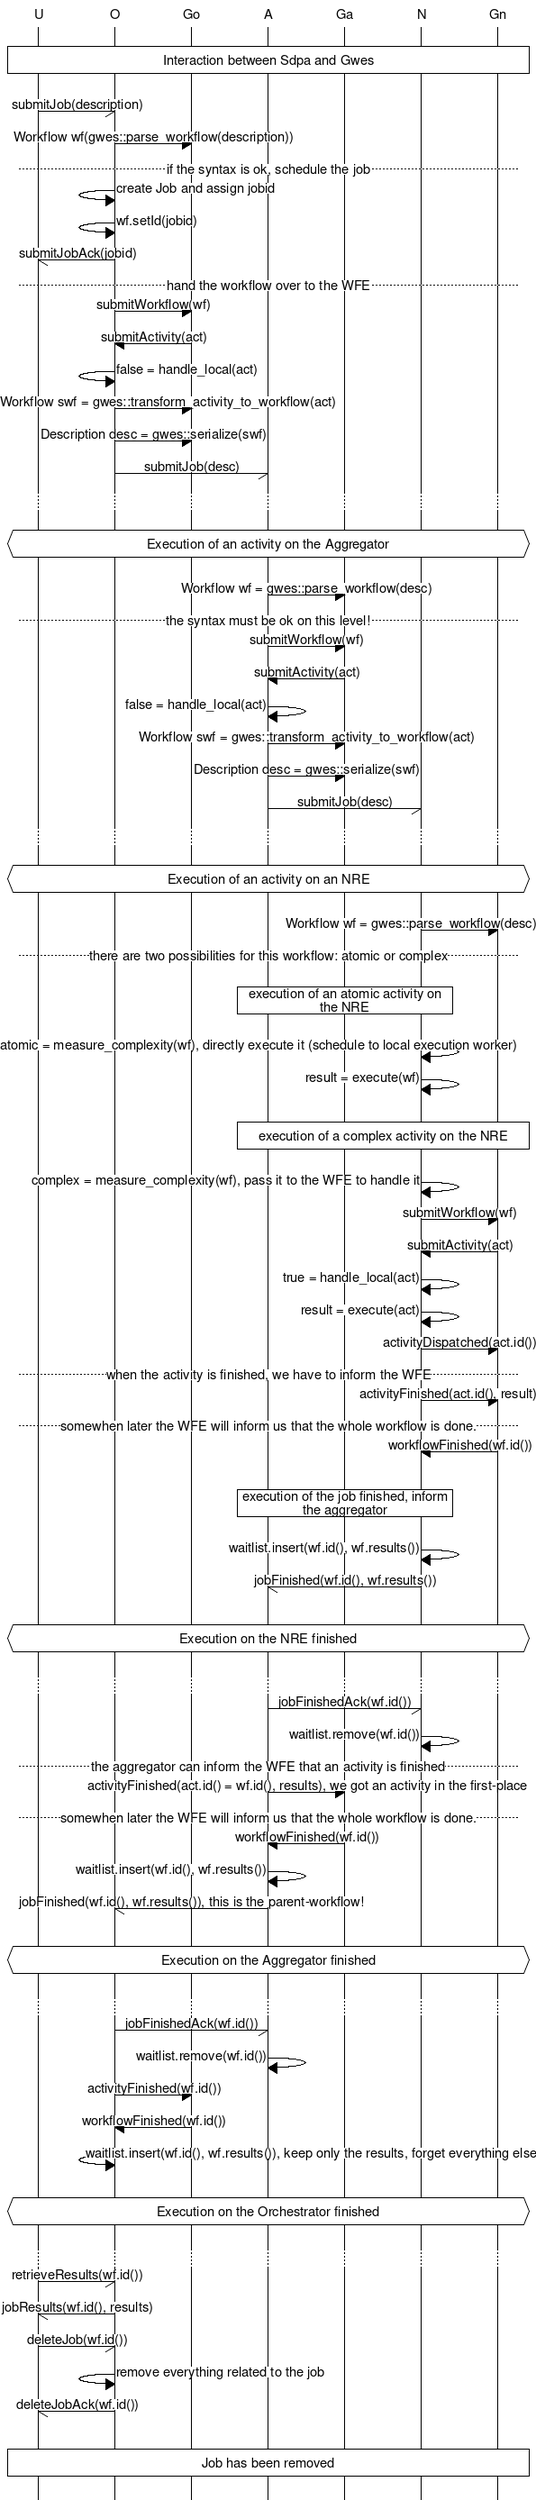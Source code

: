 msc {
  hscale = "1.0";

  U, O, Go, A, Ga, N, Gn;

  |||;
  U box Gn [ label = "Interaction between Sdpa and Gwes" ];
  |||;

  U->O [ label="submitJob(description)" ];
  O=>Go [ label="Workflow wf(gwes::parse_workflow(description))" ];
  --- [ label = "if the syntax is ok, schedule the job" ];
  O=>O [ label = "create Job and assign jobid" ];
  O=>O [ label = "wf.setId(jobid)" ];
  O->U [ label = "submitJobAck(jobid)" ];
  --- [ label = "hand the workflow over to the WFE" ];
  O=>Go [ label="submitWorkflow(wf)" ];
  Go=>O [ label="submitActivity(act)" ];
  O=>O [ label="false = handle_local(act)" ];
  O=>Go [ label="Workflow swf = gwes::transform_activity_to_workflow(act)" ];
  O=>Go [ label="Description desc = gwes::serialize(swf)" ];
  O->A [ label="submitJob(desc)" ];
  ...;

  |||;
  U abox Gn [ label = "Execution of an activity on the Aggregator" ];
  |||;

  A=>Ga [ label="Workflow wf = gwes::parse_workflow(desc)" ];
  --- [ label = "the syntax must be ok on this level!" ];
  A=>Ga [ label="submitWorkflow(wf)" ];
  Ga=>A [ label="submitActivity(act)" ];
  A=>A [ label="false = handle_local(act)" ];
  A=>Ga [ label="Workflow swf = gwes::transform_activity_to_workflow(act)" ];
  A=>Ga [ label="Description desc = gwes::serialize(swf)" ];
  A->N [ label="submitJob(desc)" ];
  ...;

  |||;
  U abox Gn [ label = "Execution of an activity on an NRE" ];
  |||;

  N=>Gn [ label="Workflow wf = gwes::parse_workflow(desc)" ];

  --- [ label = "there are two possibilities for this workflow: atomic or complex" ];
  |||;
  A box N [ label = "execution of an atomic activity on the NRE" ];
  |||;

  N=>N [ label = "atomic = measure_complexity(wf), directly execute it (schedule to local execution worker)" ];
  N=>N [ label = "result = execute(wf)" ];

  |||;
  A box Gn [ label = "execution of a complex activity on the NRE" ];
  |||;
  N=>N [ label = "complex = measure_complexity(wf), pass it to the WFE to handle it" ];
  N=>Gn [ label = "submitWorkflow(wf)" ];
  Gn=>N [ label="submitActivity(act)" ];
  N=>N [ label="true = handle_local(act)" ];
  N=>N [ label = "result = execute(act)" ];
  N=>Gn [ label = "activityDispatched(act.id())" ];
  --- [ label = "when the activity is finished, we have to inform the WFE" ];
  N=>Gn [ label = "activityFinished(act.id(), result)" ];
  --- [ label = "somewhen later the WFE will inform us that the whole workflow is done." ];
  Gn=>N [ label = "workflowFinished(wf.id())" ];

  |||;
  A box N [ label = "execution of the job finished, inform the aggregator" ];
  |||;
  N=>N [ label = "waitlist.insert(wf.id(), wf.results())" ];
  N->A [ label = "jobFinished(wf.id(), wf.results())" ];

  |||;
  U abox Gn [ label = "Execution on the NRE finished" ];
  |||;
  ...;

  A->N [ label = "jobFinishedAck(wf.id())" ];
  N=>N [ label = "waitlist.remove(wf.id())" ];
  --- [ label = "the aggregator can inform the WFE that an activity is finished" ];
  A=>Ga [ label = "activityFinished(act.id() = wf.id(), results), we got an activity in the first-place" ];
  --- [ label = "somewhen later the WFE will inform us that the whole workflow is done." ];
  Ga=>A [ label = "workflowFinished(wf.id())" ];
  A=>A [ label = "waitlist.insert(wf.id(), wf.results())" ];
  A->O [ label = "jobFinished(wf.id(), wf.results()), this is the parent-workflow!" ];

  |||;
  U abox Gn [ label = "Execution on the Aggregator finished" ];
  |||;
  ...;
  O->A [ label = "jobFinishedAck(wf.id())" ];
  A=>A [ label = "waitlist.remove(wf.id())" ];
  O=>Go [ label = "activityFinished(wf.id())" ];
  Go=>O [ label = "workflowFinished(wf.id())" ];
  O=>O [ label = "waitlist.insert(wf.id(), wf.results()), keep only the results, forget everything else" ];

  |||;
  U abox Gn [ label = "Execution on the Orchestrator finished" ];
  |||;
  ...;

  U->O [ label = "retrieveResults(wf.id())" ];
  O->U [ label = "jobResults(wf.id(), results)" ];
  U->O [ label = "deleteJob(wf.id())" ];
  O=>O [ label = "remove everything related to the job" ];
  O->U [ label = "deleteJobAck(wf.id())" ];

  |||;
  U box Gn [ label = "Job has been removed" ];
  |||;
}
